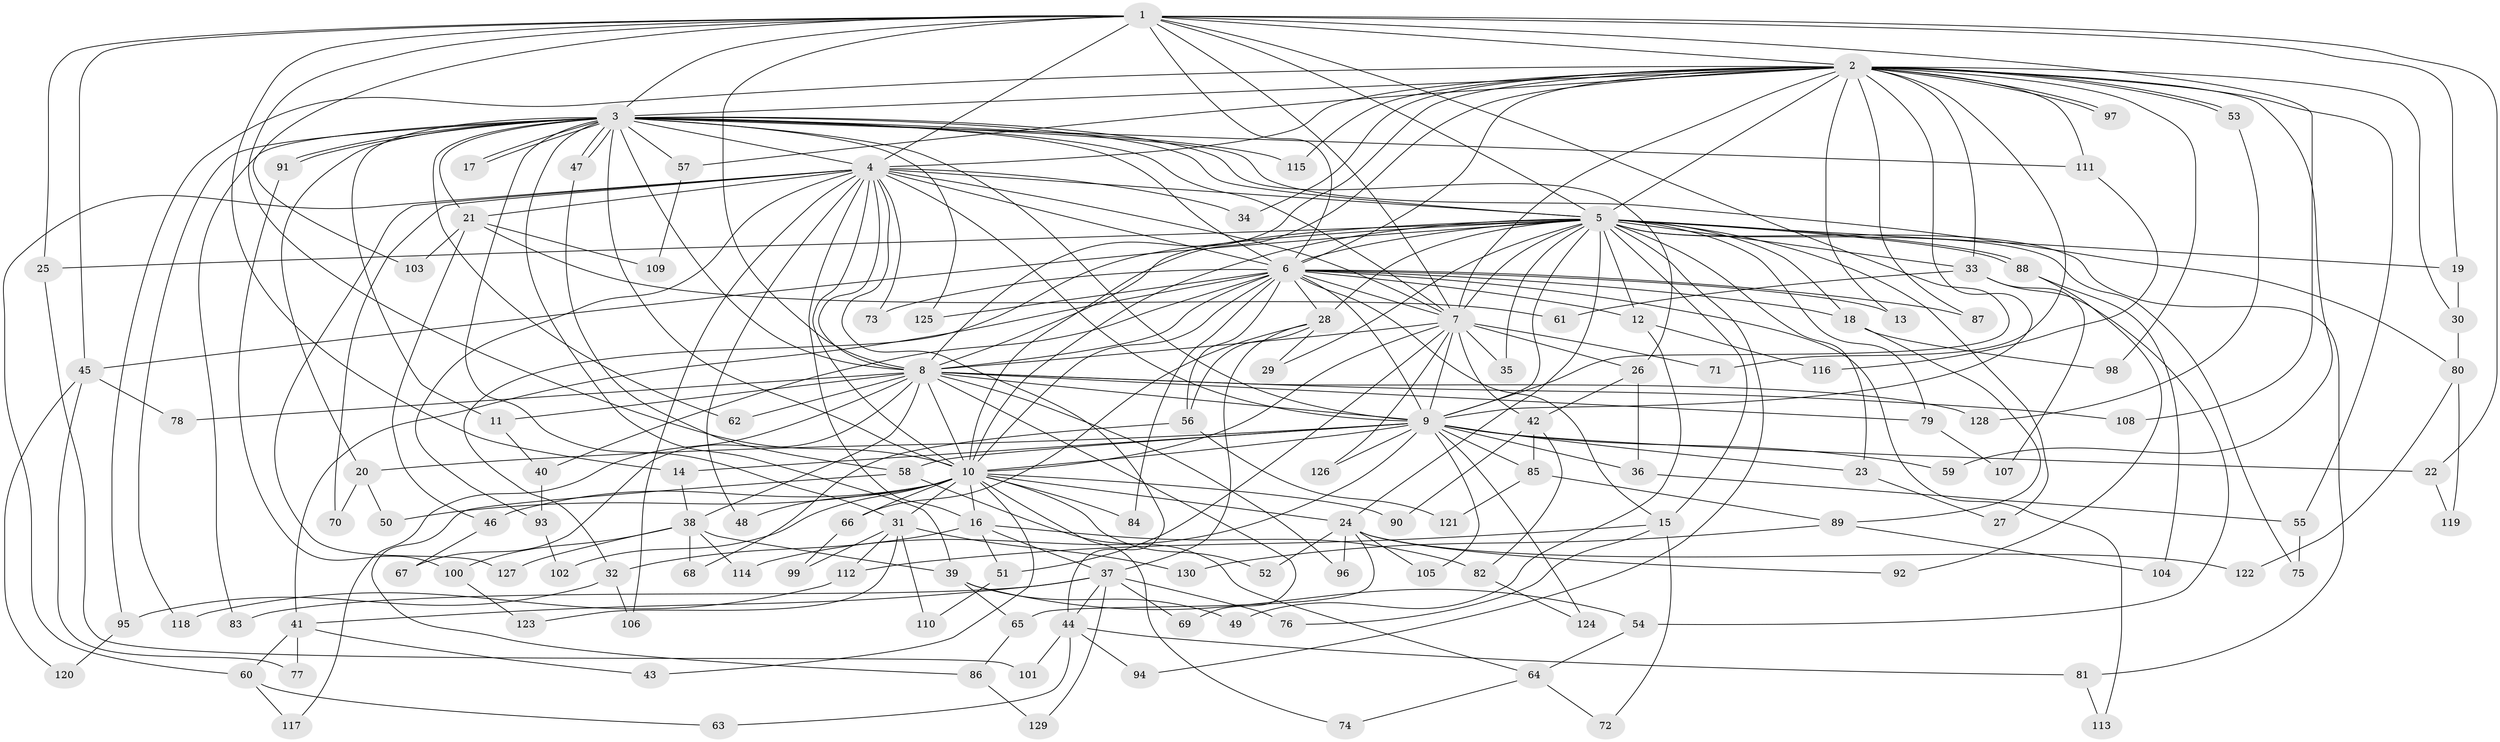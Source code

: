 // Generated by graph-tools (version 1.1) at 2025/25/03/09/25 03:25:43]
// undirected, 130 vertices, 285 edges
graph export_dot {
graph [start="1"]
  node [color=gray90,style=filled];
  1;
  2;
  3;
  4;
  5;
  6;
  7;
  8;
  9;
  10;
  11;
  12;
  13;
  14;
  15;
  16;
  17;
  18;
  19;
  20;
  21;
  22;
  23;
  24;
  25;
  26;
  27;
  28;
  29;
  30;
  31;
  32;
  33;
  34;
  35;
  36;
  37;
  38;
  39;
  40;
  41;
  42;
  43;
  44;
  45;
  46;
  47;
  48;
  49;
  50;
  51;
  52;
  53;
  54;
  55;
  56;
  57;
  58;
  59;
  60;
  61;
  62;
  63;
  64;
  65;
  66;
  67;
  68;
  69;
  70;
  71;
  72;
  73;
  74;
  75;
  76;
  77;
  78;
  79;
  80;
  81;
  82;
  83;
  84;
  85;
  86;
  87;
  88;
  89;
  90;
  91;
  92;
  93;
  94;
  95;
  96;
  97;
  98;
  99;
  100;
  101;
  102;
  103;
  104;
  105;
  106;
  107;
  108;
  109;
  110;
  111;
  112;
  113;
  114;
  115;
  116;
  117;
  118;
  119;
  120;
  121;
  122;
  123;
  124;
  125;
  126;
  127;
  128;
  129;
  130;
  1 -- 2;
  1 -- 3;
  1 -- 4;
  1 -- 5;
  1 -- 6;
  1 -- 7;
  1 -- 8;
  1 -- 9;
  1 -- 10;
  1 -- 14;
  1 -- 19;
  1 -- 22;
  1 -- 25;
  1 -- 45;
  1 -- 103;
  1 -- 108;
  2 -- 3;
  2 -- 4;
  2 -- 5;
  2 -- 6;
  2 -- 7;
  2 -- 8;
  2 -- 9;
  2 -- 10;
  2 -- 13;
  2 -- 30;
  2 -- 33;
  2 -- 34;
  2 -- 53;
  2 -- 53;
  2 -- 55;
  2 -- 57;
  2 -- 59;
  2 -- 71;
  2 -- 87;
  2 -- 95;
  2 -- 97;
  2 -- 97;
  2 -- 98;
  2 -- 111;
  2 -- 115;
  3 -- 4;
  3 -- 5;
  3 -- 6;
  3 -- 7;
  3 -- 8;
  3 -- 9;
  3 -- 10;
  3 -- 11;
  3 -- 17;
  3 -- 17;
  3 -- 20;
  3 -- 21;
  3 -- 26;
  3 -- 31;
  3 -- 39;
  3 -- 47;
  3 -- 47;
  3 -- 57;
  3 -- 62;
  3 -- 80;
  3 -- 83;
  3 -- 91;
  3 -- 91;
  3 -- 111;
  3 -- 115;
  3 -- 118;
  3 -- 125;
  4 -- 5;
  4 -- 6;
  4 -- 7;
  4 -- 8;
  4 -- 9;
  4 -- 10;
  4 -- 16;
  4 -- 21;
  4 -- 34;
  4 -- 44;
  4 -- 48;
  4 -- 60;
  4 -- 70;
  4 -- 73;
  4 -- 93;
  4 -- 106;
  4 -- 127;
  5 -- 6;
  5 -- 7;
  5 -- 8;
  5 -- 9;
  5 -- 10;
  5 -- 12;
  5 -- 15;
  5 -- 18;
  5 -- 19;
  5 -- 23;
  5 -- 24;
  5 -- 25;
  5 -- 27;
  5 -- 28;
  5 -- 29;
  5 -- 32;
  5 -- 33;
  5 -- 35;
  5 -- 45;
  5 -- 75;
  5 -- 79;
  5 -- 81;
  5 -- 88;
  5 -- 88;
  5 -- 94;
  6 -- 7;
  6 -- 8;
  6 -- 9;
  6 -- 10;
  6 -- 12;
  6 -- 13;
  6 -- 15;
  6 -- 18;
  6 -- 28;
  6 -- 40;
  6 -- 41;
  6 -- 56;
  6 -- 73;
  6 -- 84;
  6 -- 87;
  6 -- 113;
  6 -- 125;
  7 -- 8;
  7 -- 9;
  7 -- 10;
  7 -- 26;
  7 -- 35;
  7 -- 42;
  7 -- 51;
  7 -- 71;
  7 -- 126;
  8 -- 9;
  8 -- 10;
  8 -- 11;
  8 -- 38;
  8 -- 62;
  8 -- 67;
  8 -- 69;
  8 -- 78;
  8 -- 79;
  8 -- 96;
  8 -- 108;
  8 -- 117;
  8 -- 128;
  9 -- 10;
  9 -- 14;
  9 -- 20;
  9 -- 22;
  9 -- 23;
  9 -- 36;
  9 -- 58;
  9 -- 59;
  9 -- 85;
  9 -- 105;
  9 -- 114;
  9 -- 124;
  9 -- 126;
  10 -- 16;
  10 -- 24;
  10 -- 31;
  10 -- 43;
  10 -- 46;
  10 -- 48;
  10 -- 50;
  10 -- 52;
  10 -- 66;
  10 -- 74;
  10 -- 84;
  10 -- 90;
  10 -- 102;
  11 -- 40;
  12 -- 49;
  12 -- 116;
  14 -- 38;
  15 -- 72;
  15 -- 76;
  15 -- 112;
  16 -- 32;
  16 -- 37;
  16 -- 51;
  16 -- 82;
  18 -- 89;
  18 -- 98;
  19 -- 30;
  20 -- 50;
  20 -- 70;
  21 -- 46;
  21 -- 61;
  21 -- 103;
  21 -- 109;
  22 -- 119;
  23 -- 27;
  24 -- 52;
  24 -- 65;
  24 -- 92;
  24 -- 96;
  24 -- 105;
  24 -- 122;
  25 -- 101;
  26 -- 36;
  26 -- 42;
  28 -- 29;
  28 -- 37;
  28 -- 56;
  28 -- 66;
  30 -- 80;
  31 -- 99;
  31 -- 110;
  31 -- 112;
  31 -- 123;
  31 -- 130;
  32 -- 95;
  32 -- 106;
  33 -- 54;
  33 -- 61;
  33 -- 107;
  36 -- 55;
  37 -- 41;
  37 -- 44;
  37 -- 69;
  37 -- 76;
  37 -- 83;
  37 -- 129;
  38 -- 39;
  38 -- 68;
  38 -- 100;
  38 -- 114;
  38 -- 127;
  39 -- 49;
  39 -- 54;
  39 -- 65;
  40 -- 93;
  41 -- 43;
  41 -- 60;
  41 -- 77;
  42 -- 82;
  42 -- 85;
  42 -- 90;
  44 -- 63;
  44 -- 81;
  44 -- 94;
  44 -- 101;
  45 -- 77;
  45 -- 78;
  45 -- 120;
  46 -- 67;
  47 -- 58;
  51 -- 110;
  53 -- 128;
  54 -- 64;
  55 -- 75;
  56 -- 68;
  56 -- 121;
  57 -- 109;
  58 -- 64;
  58 -- 86;
  60 -- 63;
  60 -- 117;
  64 -- 72;
  64 -- 74;
  65 -- 86;
  66 -- 99;
  79 -- 107;
  80 -- 119;
  80 -- 122;
  81 -- 113;
  82 -- 124;
  85 -- 89;
  85 -- 121;
  86 -- 129;
  88 -- 92;
  88 -- 104;
  89 -- 104;
  89 -- 130;
  91 -- 100;
  93 -- 102;
  95 -- 120;
  100 -- 123;
  111 -- 116;
  112 -- 118;
}
